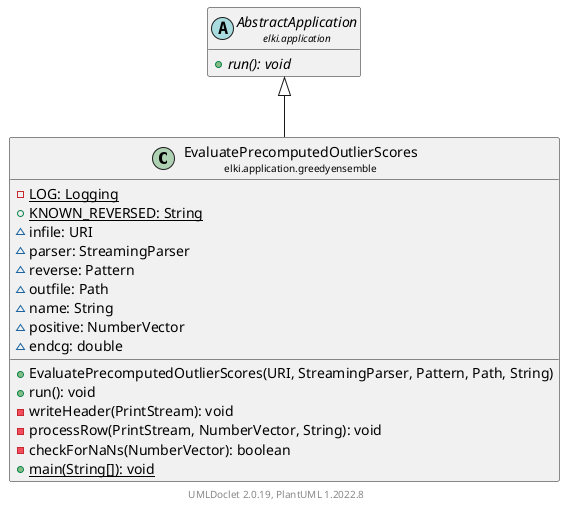 @startuml
    remove .*\.(Instance|Par|Parameterizer|Factory)$
    set namespaceSeparator none
    hide empty fields
    hide empty methods

    class "<size:14>EvaluatePrecomputedOutlierScores\n<size:10>elki.application.greedyensemble" as elki.application.greedyensemble.EvaluatePrecomputedOutlierScores [[EvaluatePrecomputedOutlierScores.html]] {
        {static} -LOG: Logging
        {static} +KNOWN_REVERSED: String
        ~infile: URI
        ~parser: StreamingParser
        ~reverse: Pattern
        ~outfile: Path
        ~name: String
        ~positive: NumberVector
        ~endcg: double
        +EvaluatePrecomputedOutlierScores(URI, StreamingParser, Pattern, Path, String)
        +run(): void
        -writeHeader(PrintStream): void
        -processRow(PrintStream, NumberVector, String): void
        -checkForNaNs(NumberVector): boolean
        {static} +main(String[]): void
    }

    abstract class "<size:14>AbstractApplication\n<size:10>elki.application" as elki.application.AbstractApplication [[../AbstractApplication.html]] {
        {abstract} +run(): void
    }
    class "<size:14>EvaluatePrecomputedOutlierScores.Par\n<size:10>elki.application.greedyensemble" as elki.application.greedyensemble.EvaluatePrecomputedOutlierScores.Par [[EvaluatePrecomputedOutlierScores.Par.html]]

    elki.application.AbstractApplication <|-- elki.application.greedyensemble.EvaluatePrecomputedOutlierScores
    elki.application.greedyensemble.EvaluatePrecomputedOutlierScores +-- elki.application.greedyensemble.EvaluatePrecomputedOutlierScores.Par

    center footer UMLDoclet 2.0.19, PlantUML 1.2022.8
@enduml

